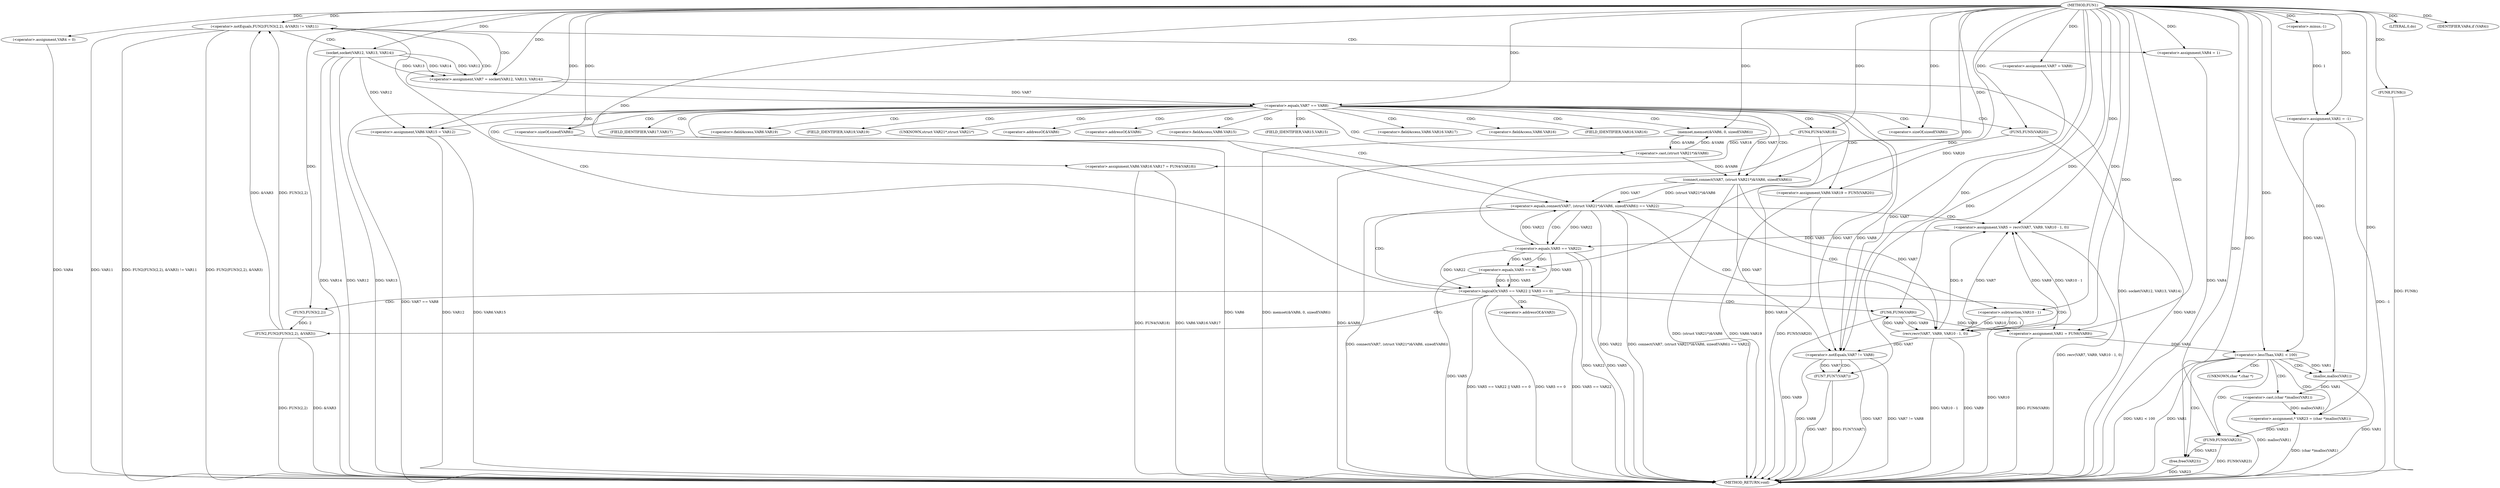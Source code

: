 digraph FUN1 {  
"1000100" [label = "(METHOD,FUN1)" ]
"1000237" [label = "(METHOD_RETURN,void)" ]
"1000103" [label = "(<operator>.assignment,VAR1 = -1)" ]
"1000105" [label = "(<operator>.minus,-1)" ]
"1000110" [label = "(<operator>.assignment,VAR4 = 0)" ]
"1000116" [label = "(<operator>.assignment,VAR7 = VAR8)" ]
"1000123" [label = "(<operator>.notEquals,FUN2(FUN3(2,2), &VAR3) != VAR11)" ]
"1000124" [label = "(FUN2,FUN2(FUN3(2,2), &VAR3))" ]
"1000125" [label = "(FUN3,FUN3(2,2))" ]
"1000133" [label = "(<operator>.assignment,VAR4 = 1)" ]
"1000136" [label = "(<operator>.assignment,VAR7 = socket(VAR12, VAR13, VAR14))" ]
"1000138" [label = "(socket,socket(VAR12, VAR13, VAR14))" ]
"1000143" [label = "(<operator>.equals,VAR7 == VAR8)" ]
"1000148" [label = "(memset,memset(&VAR6, 0, sizeof(VAR6)))" ]
"1000152" [label = "(<operator>.sizeOf,sizeof(VAR6))" ]
"1000154" [label = "(<operator>.assignment,VAR6.VAR15 = VAR12)" ]
"1000159" [label = "(<operator>.assignment,VAR6.VAR16.VAR17 = FUN4(VAR18))" ]
"1000165" [label = "(FUN4,FUN4(VAR18))" ]
"1000167" [label = "(<operator>.assignment,VAR6.VAR19 = FUN5(VAR20))" ]
"1000171" [label = "(FUN5,FUN5(VAR20))" ]
"1000174" [label = "(<operator>.equals,connect(VAR7, (struct VAR21*)&VAR6, sizeof(VAR6)) == VAR22)" ]
"1000175" [label = "(connect,connect(VAR7, (struct VAR21*)&VAR6, sizeof(VAR6)))" ]
"1000177" [label = "(<operator>.cast,(struct VAR21*)&VAR6)" ]
"1000181" [label = "(<operator>.sizeOf,sizeof(VAR6))" ]
"1000186" [label = "(<operator>.assignment,VAR5 = recv(VAR7, VAR9, VAR10 - 1, 0))" ]
"1000188" [label = "(recv,recv(VAR7, VAR9, VAR10 - 1, 0))" ]
"1000191" [label = "(<operator>.subtraction,VAR10 - 1)" ]
"1000196" [label = "(<operator>.logicalOr,VAR5 == VAR22 || VAR5 == 0)" ]
"1000197" [label = "(<operator>.equals,VAR5 == VAR22)" ]
"1000200" [label = "(<operator>.equals,VAR5 == 0)" ]
"1000205" [label = "(<operator>.assignment,VAR1 = FUN6(VAR9))" ]
"1000207" [label = "(FUN6,FUN6(VAR9))" ]
"1000209" [label = "(LITERAL,0,do)" ]
"1000211" [label = "(<operator>.notEquals,VAR7 != VAR8)" ]
"1000215" [label = "(FUN7,FUN7(VAR7))" ]
"1000218" [label = "(IDENTIFIER,VAR4,if (VAR4))" ]
"1000220" [label = "(FUN8,FUN8())" ]
"1000222" [label = "(<operator>.lessThan,VAR1 < 100)" ]
"1000227" [label = "(<operator>.assignment,* VAR23 = (char *)malloc(VAR1))" ]
"1000229" [label = "(<operator>.cast,(char *)malloc(VAR1))" ]
"1000231" [label = "(malloc,malloc(VAR1))" ]
"1000233" [label = "(FUN9,FUN9(VAR23))" ]
"1000235" [label = "(free,free(VAR23))" ]
"1000128" [label = "(<operator>.addressOf,&VAR3)" ]
"1000149" [label = "(<operator>.addressOf,&VAR6)" ]
"1000155" [label = "(<operator>.fieldAccess,VAR6.VAR15)" ]
"1000157" [label = "(FIELD_IDENTIFIER,VAR15,VAR15)" ]
"1000160" [label = "(<operator>.fieldAccess,VAR6.VAR16.VAR17)" ]
"1000161" [label = "(<operator>.fieldAccess,VAR6.VAR16)" ]
"1000163" [label = "(FIELD_IDENTIFIER,VAR16,VAR16)" ]
"1000164" [label = "(FIELD_IDENTIFIER,VAR17,VAR17)" ]
"1000168" [label = "(<operator>.fieldAccess,VAR6.VAR19)" ]
"1000170" [label = "(FIELD_IDENTIFIER,VAR19,VAR19)" ]
"1000178" [label = "(UNKNOWN,struct VAR21*,struct VAR21*)" ]
"1000179" [label = "(<operator>.addressOf,&VAR6)" ]
"1000230" [label = "(UNKNOWN,char *,char *)" ]
  "1000171" -> "1000237"  [ label = "DDG: VAR20"] 
  "1000222" -> "1000237"  [ label = "DDG: VAR1"] 
  "1000177" -> "1000237"  [ label = "DDG: &VAR6"] 
  "1000103" -> "1000237"  [ label = "DDG: -1"] 
  "1000159" -> "1000237"  [ label = "DDG: VAR6.VAR16.VAR17"] 
  "1000188" -> "1000237"  [ label = "DDG: VAR10 - 1"] 
  "1000205" -> "1000237"  [ label = "DDG: FUN6(VAR9)"] 
  "1000229" -> "1000237"  [ label = "DDG: malloc(VAR1)"] 
  "1000196" -> "1000237"  [ label = "DDG: VAR5 == VAR22 || VAR5 == 0"] 
  "1000181" -> "1000237"  [ label = "DDG: VAR6"] 
  "1000186" -> "1000237"  [ label = "DDG: recv(VAR7, VAR9, VAR10 - 1, 0)"] 
  "1000167" -> "1000237"  [ label = "DDG: VAR6.VAR19"] 
  "1000123" -> "1000237"  [ label = "DDG: VAR11"] 
  "1000124" -> "1000237"  [ label = "DDG: FUN3(2,2)"] 
  "1000200" -> "1000237"  [ label = "DDG: VAR5"] 
  "1000235" -> "1000237"  [ label = "DDG: VAR23"] 
  "1000233" -> "1000237"  [ label = "DDG: FUN9(VAR23)"] 
  "1000188" -> "1000237"  [ label = "DDG: VAR9"] 
  "1000196" -> "1000237"  [ label = "DDG: VAR5 == 0"] 
  "1000215" -> "1000237"  [ label = "DDG: VAR7"] 
  "1000123" -> "1000237"  [ label = "DDG: FUN2(FUN3(2,2), &VAR3) != VAR11"] 
  "1000138" -> "1000237"  [ label = "DDG: VAR14"] 
  "1000138" -> "1000237"  [ label = "DDG: VAR12"] 
  "1000165" -> "1000237"  [ label = "DDG: VAR18"] 
  "1000138" -> "1000237"  [ label = "DDG: VAR13"] 
  "1000227" -> "1000237"  [ label = "DDG: (char *)malloc(VAR1)"] 
  "1000154" -> "1000237"  [ label = "DDG: VAR6.VAR15"] 
  "1000133" -> "1000237"  [ label = "DDG: VAR4"] 
  "1000154" -> "1000237"  [ label = "DDG: VAR12"] 
  "1000222" -> "1000237"  [ label = "DDG: VAR1 < 100"] 
  "1000207" -> "1000237"  [ label = "DDG: VAR9"] 
  "1000148" -> "1000237"  [ label = "DDG: memset(&VAR6, 0, sizeof(VAR6))"] 
  "1000211" -> "1000237"  [ label = "DDG: VAR7"] 
  "1000196" -> "1000237"  [ label = "DDG: VAR5 == VAR22"] 
  "1000197" -> "1000237"  [ label = "DDG: VAR22"] 
  "1000231" -> "1000237"  [ label = "DDG: VAR1"] 
  "1000211" -> "1000237"  [ label = "DDG: VAR8"] 
  "1000211" -> "1000237"  [ label = "DDG: VAR7 != VAR8"] 
  "1000143" -> "1000237"  [ label = "DDG: VAR7 == VAR8"] 
  "1000220" -> "1000237"  [ label = "DDG: FUN8()"] 
  "1000167" -> "1000237"  [ label = "DDG: FUN5(VAR20)"] 
  "1000215" -> "1000237"  [ label = "DDG: FUN7(VAR7)"] 
  "1000175" -> "1000237"  [ label = "DDG: (struct VAR21*)&VAR6"] 
  "1000124" -> "1000237"  [ label = "DDG: &VAR3"] 
  "1000136" -> "1000237"  [ label = "DDG: socket(VAR12, VAR13, VAR14)"] 
  "1000110" -> "1000237"  [ label = "DDG: VAR4"] 
  "1000174" -> "1000237"  [ label = "DDG: VAR22"] 
  "1000191" -> "1000237"  [ label = "DDG: VAR10"] 
  "1000174" -> "1000237"  [ label = "DDG: connect(VAR7, (struct VAR21*)&VAR6, sizeof(VAR6)) == VAR22"] 
  "1000174" -> "1000237"  [ label = "DDG: connect(VAR7, (struct VAR21*)&VAR6, sizeof(VAR6))"] 
  "1000123" -> "1000237"  [ label = "DDG: FUN2(FUN3(2,2), &VAR3)"] 
  "1000197" -> "1000237"  [ label = "DDG: VAR5"] 
  "1000159" -> "1000237"  [ label = "DDG: FUN4(VAR18)"] 
  "1000105" -> "1000103"  [ label = "DDG: 1"] 
  "1000100" -> "1000103"  [ label = "DDG: "] 
  "1000100" -> "1000105"  [ label = "DDG: "] 
  "1000100" -> "1000110"  [ label = "DDG: "] 
  "1000100" -> "1000116"  [ label = "DDG: "] 
  "1000124" -> "1000123"  [ label = "DDG: FUN3(2,2)"] 
  "1000124" -> "1000123"  [ label = "DDG: &VAR3"] 
  "1000125" -> "1000124"  [ label = "DDG: 2"] 
  "1000100" -> "1000125"  [ label = "DDG: "] 
  "1000100" -> "1000123"  [ label = "DDG: "] 
  "1000100" -> "1000133"  [ label = "DDG: "] 
  "1000138" -> "1000136"  [ label = "DDG: VAR12"] 
  "1000138" -> "1000136"  [ label = "DDG: VAR13"] 
  "1000138" -> "1000136"  [ label = "DDG: VAR14"] 
  "1000100" -> "1000136"  [ label = "DDG: "] 
  "1000100" -> "1000138"  [ label = "DDG: "] 
  "1000136" -> "1000143"  [ label = "DDG: VAR7"] 
  "1000100" -> "1000143"  [ label = "DDG: "] 
  "1000177" -> "1000148"  [ label = "DDG: &VAR6"] 
  "1000100" -> "1000148"  [ label = "DDG: "] 
  "1000100" -> "1000152"  [ label = "DDG: "] 
  "1000138" -> "1000154"  [ label = "DDG: VAR12"] 
  "1000100" -> "1000154"  [ label = "DDG: "] 
  "1000165" -> "1000159"  [ label = "DDG: VAR18"] 
  "1000100" -> "1000165"  [ label = "DDG: "] 
  "1000171" -> "1000167"  [ label = "DDG: VAR20"] 
  "1000100" -> "1000171"  [ label = "DDG: "] 
  "1000175" -> "1000174"  [ label = "DDG: VAR7"] 
  "1000175" -> "1000174"  [ label = "DDG: (struct VAR21*)&VAR6"] 
  "1000143" -> "1000175"  [ label = "DDG: VAR7"] 
  "1000100" -> "1000175"  [ label = "DDG: "] 
  "1000177" -> "1000175"  [ label = "DDG: &VAR6"] 
  "1000148" -> "1000177"  [ label = "DDG: &VAR6"] 
  "1000100" -> "1000181"  [ label = "DDG: "] 
  "1000197" -> "1000174"  [ label = "DDG: VAR22"] 
  "1000100" -> "1000174"  [ label = "DDG: "] 
  "1000188" -> "1000186"  [ label = "DDG: VAR7"] 
  "1000188" -> "1000186"  [ label = "DDG: VAR9"] 
  "1000188" -> "1000186"  [ label = "DDG: VAR10 - 1"] 
  "1000188" -> "1000186"  [ label = "DDG: 0"] 
  "1000100" -> "1000186"  [ label = "DDG: "] 
  "1000175" -> "1000188"  [ label = "DDG: VAR7"] 
  "1000100" -> "1000188"  [ label = "DDG: "] 
  "1000207" -> "1000188"  [ label = "DDG: VAR9"] 
  "1000191" -> "1000188"  [ label = "DDG: VAR10"] 
  "1000191" -> "1000188"  [ label = "DDG: 1"] 
  "1000100" -> "1000191"  [ label = "DDG: "] 
  "1000197" -> "1000196"  [ label = "DDG: VAR5"] 
  "1000197" -> "1000196"  [ label = "DDG: VAR22"] 
  "1000186" -> "1000197"  [ label = "DDG: VAR5"] 
  "1000100" -> "1000197"  [ label = "DDG: "] 
  "1000174" -> "1000197"  [ label = "DDG: VAR22"] 
  "1000200" -> "1000196"  [ label = "DDG: VAR5"] 
  "1000200" -> "1000196"  [ label = "DDG: 0"] 
  "1000197" -> "1000200"  [ label = "DDG: VAR5"] 
  "1000100" -> "1000200"  [ label = "DDG: "] 
  "1000207" -> "1000205"  [ label = "DDG: VAR9"] 
  "1000100" -> "1000205"  [ label = "DDG: "] 
  "1000188" -> "1000207"  [ label = "DDG: VAR9"] 
  "1000100" -> "1000207"  [ label = "DDG: "] 
  "1000100" -> "1000209"  [ label = "DDG: "] 
  "1000116" -> "1000211"  [ label = "DDG: VAR7"] 
  "1000188" -> "1000211"  [ label = "DDG: VAR7"] 
  "1000143" -> "1000211"  [ label = "DDG: VAR7"] 
  "1000175" -> "1000211"  [ label = "DDG: VAR7"] 
  "1000100" -> "1000211"  [ label = "DDG: "] 
  "1000143" -> "1000211"  [ label = "DDG: VAR8"] 
  "1000211" -> "1000215"  [ label = "DDG: VAR7"] 
  "1000100" -> "1000215"  [ label = "DDG: "] 
  "1000100" -> "1000218"  [ label = "DDG: "] 
  "1000100" -> "1000220"  [ label = "DDG: "] 
  "1000103" -> "1000222"  [ label = "DDG: VAR1"] 
  "1000205" -> "1000222"  [ label = "DDG: VAR1"] 
  "1000100" -> "1000222"  [ label = "DDG: "] 
  "1000229" -> "1000227"  [ label = "DDG: malloc(VAR1)"] 
  "1000100" -> "1000227"  [ label = "DDG: "] 
  "1000231" -> "1000229"  [ label = "DDG: VAR1"] 
  "1000222" -> "1000231"  [ label = "DDG: VAR1"] 
  "1000100" -> "1000231"  [ label = "DDG: "] 
  "1000227" -> "1000233"  [ label = "DDG: VAR23"] 
  "1000100" -> "1000233"  [ label = "DDG: "] 
  "1000233" -> "1000235"  [ label = "DDG: VAR23"] 
  "1000100" -> "1000235"  [ label = "DDG: "] 
  "1000123" -> "1000133"  [ label = "CDG: "] 
  "1000123" -> "1000136"  [ label = "CDG: "] 
  "1000123" -> "1000143"  [ label = "CDG: "] 
  "1000123" -> "1000138"  [ label = "CDG: "] 
  "1000143" -> "1000164"  [ label = "CDG: "] 
  "1000143" -> "1000174"  [ label = "CDG: "] 
  "1000143" -> "1000161"  [ label = "CDG: "] 
  "1000143" -> "1000152"  [ label = "CDG: "] 
  "1000143" -> "1000148"  [ label = "CDG: "] 
  "1000143" -> "1000165"  [ label = "CDG: "] 
  "1000143" -> "1000157"  [ label = "CDG: "] 
  "1000143" -> "1000149"  [ label = "CDG: "] 
  "1000143" -> "1000163"  [ label = "CDG: "] 
  "1000143" -> "1000168"  [ label = "CDG: "] 
  "1000143" -> "1000178"  [ label = "CDG: "] 
  "1000143" -> "1000159"  [ label = "CDG: "] 
  "1000143" -> "1000167"  [ label = "CDG: "] 
  "1000143" -> "1000175"  [ label = "CDG: "] 
  "1000143" -> "1000155"  [ label = "CDG: "] 
  "1000143" -> "1000154"  [ label = "CDG: "] 
  "1000143" -> "1000160"  [ label = "CDG: "] 
  "1000143" -> "1000170"  [ label = "CDG: "] 
  "1000143" -> "1000171"  [ label = "CDG: "] 
  "1000143" -> "1000179"  [ label = "CDG: "] 
  "1000143" -> "1000177"  [ label = "CDG: "] 
  "1000143" -> "1000181"  [ label = "CDG: "] 
  "1000174" -> "1000191"  [ label = "CDG: "] 
  "1000174" -> "1000197"  [ label = "CDG: "] 
  "1000174" -> "1000186"  [ label = "CDG: "] 
  "1000174" -> "1000196"  [ label = "CDG: "] 
  "1000174" -> "1000188"  [ label = "CDG: "] 
  "1000196" -> "1000207"  [ label = "CDG: "] 
  "1000196" -> "1000205"  [ label = "CDG: "] 
  "1000196" -> "1000125"  [ label = "CDG: "] 
  "1000196" -> "1000128"  [ label = "CDG: "] 
  "1000196" -> "1000123"  [ label = "CDG: "] 
  "1000196" -> "1000124"  [ label = "CDG: "] 
  "1000197" -> "1000200"  [ label = "CDG: "] 
  "1000211" -> "1000215"  [ label = "CDG: "] 
  "1000222" -> "1000233"  [ label = "CDG: "] 
  "1000222" -> "1000227"  [ label = "CDG: "] 
  "1000222" -> "1000229"  [ label = "CDG: "] 
  "1000222" -> "1000230"  [ label = "CDG: "] 
  "1000222" -> "1000235"  [ label = "CDG: "] 
  "1000222" -> "1000231"  [ label = "CDG: "] 
}
